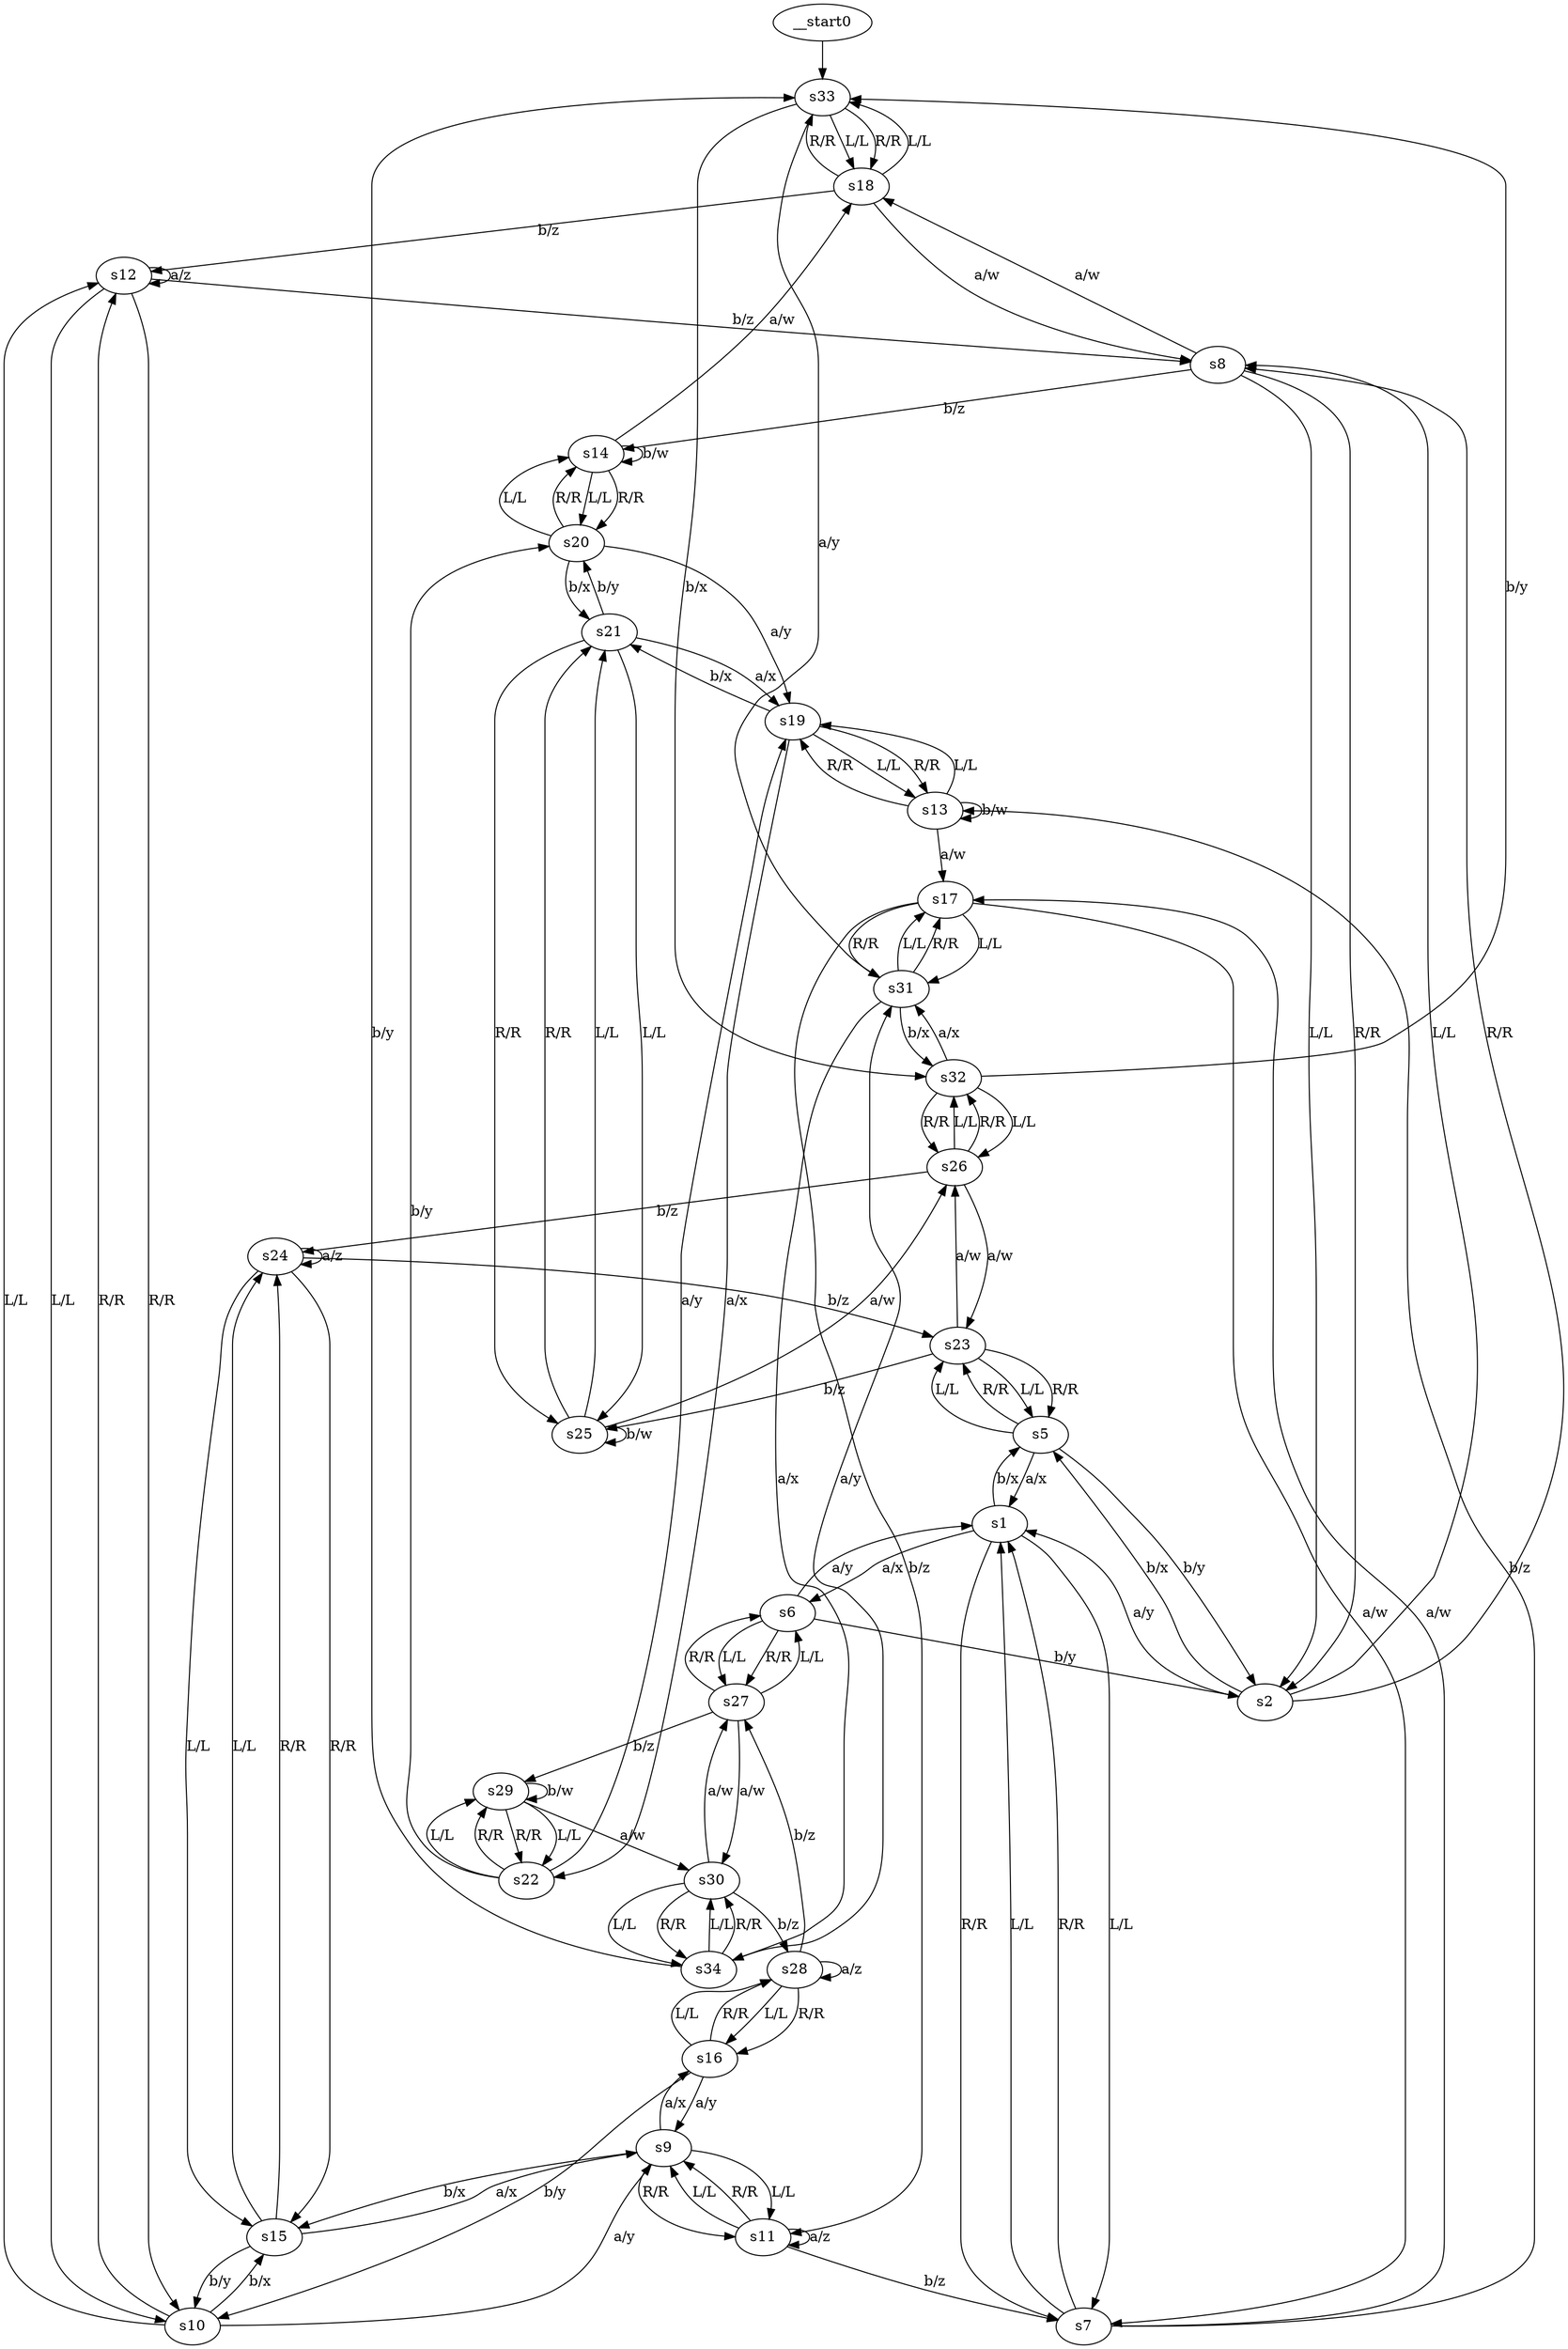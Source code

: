 digraph g {
  __start0 -> s33;

  s33 -> s18 [label="L/L"]
  s33 -> s18 [label="R/R"]
  s33 -> s31 [label="a/y"]
  s33 -> s32 [label="b/x"]
  s1 -> s7 [label="L/L"]
  s1 -> s7 [label="R/R"]
  s1 -> s6 [label="a/x"]
  s1 -> s5 [label="b/x"]
  s2 -> s8 [label="L/L"]
  s2 -> s8 [label="R/R"]
  s2 -> s1 [label="a/y"]
  s2 -> s5 [label="b/x"]
  s5 -> s23 [label="L/L"]
  s5 -> s23 [label="R/R"]
  s5 -> s1 [label="a/x"]
  s5 -> s2 [label="b/y"]
  s6 -> s27 [label="L/L"]
  s6 -> s27 [label="R/R"]
  s6 -> s1 [label="a/y"]
  s6 -> s2 [label="b/y"]
  s7 -> s1 [label="L/L"]
  s7 -> s1 [label="R/R"]
  s7 -> s17 [label="a/w"]
  s7 -> s13 [label="b/z"]
  s8 -> s2 [label="L/L"]
  s8 -> s2 [label="R/R"]
  s8 -> s18 [label="a/w"]
  s8 -> s14 [label="b/z"]
  s9 -> s11 [label="L/L"]
  s9 -> s11 [label="R/R"]
  s9 -> s16 [label="a/x"]
  s9 -> s15 [label="b/x"]
  s10 -> s12 [label="L/L"]
  s10 -> s12 [label="R/R"]
  s10 -> s9 [label="a/y"]
  s10 -> s15 [label="b/x"]
  s11 -> s9 [label="L/L"]
  s11 -> s9 [label="R/R"]
  s11 -> s11 [label="a/z"]
  s11 -> s7 [label="b/z"]
  s12 -> s10 [label="L/L"]
  s12 -> s10 [label="R/R"]
  s12 -> s12 [label="a/z"]
  s12 -> s8 [label="b/z"]
  s13 -> s19 [label="L/L"]
  s13 -> s19 [label="R/R"]
  s13 -> s17 [label="a/w"]
  s13 -> s13 [label="b/w"]
  s14 -> s20 [label="L/L"]
  s14 -> s20 [label="R/R"]
  s14 -> s18 [label="a/w"]
  s14 -> s14 [label="b/w"]
  s15 -> s24 [label="L/L"]
  s15 -> s24 [label="R/R"]
  s15 -> s9 [label="a/x"]
  s15 -> s10 [label="b/y"]
  s16 -> s28 [label="L/L"]
  s16 -> s28 [label="R/R"]
  s16 -> s9 [label="a/y"]
  s16 -> s10 [label="b/y"]
  s17 -> s31 [label="L/L"]
  s17 -> s31 [label="R/R"]
  s17 -> s7 [label="a/w"]
  s17 -> s11 [label="b/z"]
  s18 -> s33 [label="L/L"]
  s18 -> s33 [label="R/R"]
  s18 -> s8 [label="a/w"]
  s18 -> s12 [label="b/z"]
  s19 -> s13 [label="L/L"]
  s19 -> s13 [label="R/R"]
  s19 -> s22 [label="a/x"]
  s19 -> s21 [label="b/x"]
  s20 -> s14 [label="L/L"]
  s20 -> s14 [label="R/R"]
  s20 -> s19 [label="a/y"]
  s20 -> s21 [label="b/x"]
  s21 -> s25 [label="L/L"]
  s21 -> s25 [label="R/R"]
  s21 -> s19 [label="a/x"]
  s21 -> s20 [label="b/y"]
  s22 -> s29 [label="L/L"]
  s22 -> s29 [label="R/R"]
  s22 -> s19 [label="a/y"]
  s22 -> s20 [label="b/y"]
  s23 -> s5 [label="L/L"]
  s23 -> s5 [label="R/R"]
  s23 -> s26 [label="a/w"]
  s23 -> s25 [label="b/z"]
  s24 -> s15 [label="L/L"]
  s24 -> s15 [label="R/R"]
  s24 -> s24 [label="a/z"]
  s24 -> s23 [label="b/z"]
  s25 -> s21 [label="L/L"]
  s25 -> s21 [label="R/R"]
  s25 -> s26 [label="a/w"]
  s25 -> s25 [label="b/w"]
  s26 -> s32 [label="L/L"]
  s26 -> s32 [label="R/R"]
  s26 -> s23 [label="a/w"]
  s26 -> s24 [label="b/z"]
  s27 -> s6 [label="L/L"]
  s27 -> s6 [label="R/R"]
  s27 -> s30 [label="a/w"]
  s27 -> s29 [label="b/z"]
  s28 -> s16 [label="L/L"]
  s28 -> s16 [label="R/R"]
  s28 -> s28 [label="a/z"]
  s28 -> s27 [label="b/z"]
  s29 -> s22 [label="L/L"]
  s29 -> s22 [label="R/R"]
  s29 -> s30 [label="a/w"]
  s29 -> s29 [label="b/w"]
  s30 -> s34 [label="L/L"]
  s30 -> s34 [label="R/R"]
  s30 -> s27 [label="a/w"]
  s30 -> s28 [label="b/z"]
  s31 -> s17 [label="L/L"]
  s31 -> s17 [label="R/R"]
  s31 -> s34 [label="a/x"]
  s31 -> s32 [label="b/x"]
  s32 -> s26 [label="L/L"]
  s32 -> s26 [label="R/R"]
  s32 -> s31 [label="a/x"]
  s32 -> s33 [label="b/y"]
  s34 -> s30 [label="L/L"]
  s34 -> s30 [label="R/R"]
  s34 -> s31 [label="a/y"]
  s34 -> s33 [label="b/y"]
}
